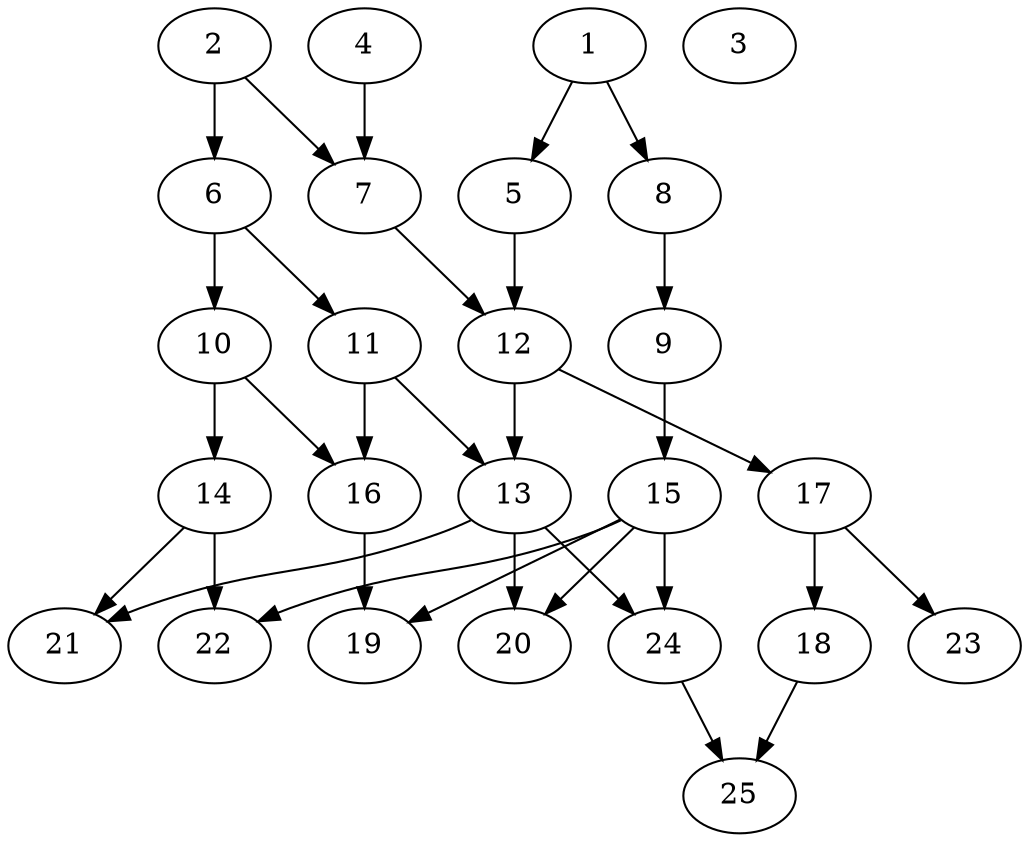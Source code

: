 // DAG (tier=2-normal, mode=compute, n=25, ccr=0.390, fat=0.540, density=0.424, regular=0.578, jump=0.191, mindata=524288, maxdata=8388608)
// DAG automatically generated by daggen at Sun Aug 24 16:33:33 2025
// /home/ermia/Project/Environments/daggen/bin/daggen --dot --ccr 0.390 --fat 0.540 --regular 0.578 --density 0.424 --jump 0.191 --mindata 524288 --maxdata 8388608 -n 25 
digraph G {
  1 [size="191684166036947520", alpha="0.10", expect_size="95842083018473760"]
  1 -> 5 [size ="167237176524800"]
  1 -> 8 [size ="167237176524800"]
  2 [size="3266367028312509", alpha="0.07", expect_size="1633183514156254"]
  2 -> 6 [size ="52764881190912"]
  2 -> 7 [size ="52764881190912"]
  3 [size="26541247008004374528", alpha="0.20", expect_size="13270623504002187264"]
  4 [size="3649980687768187", alpha="0.02", expect_size="1824990343884093"]
  4 -> 7 [size ="259508668465152"]
  5 [size="7010157475991126016", alpha="0.09", expect_size="3505078737995563008"]
  5 -> 12 [size ="29302758309888"]
  6 [size="22747168639981453312", alpha="0.14", expect_size="11373584319990726656"]
  6 -> 10 [size ="64225607155712"]
  6 -> 11 [size ="64225607155712"]
  7 [size="222210264752193536000", alpha="0.03", expect_size="111105132376096768000"]
  7 -> 12 [size ="293494115532800"]
  8 [size="45094636455274488", alpha="0.16", expect_size="22547318227637244"]
  8 -> 9 [size ="61288923267072"]
  9 [size="81095473406926651392", alpha="0.15", expect_size="40547736703463325696"]
  9 -> 15 [size ="149883696709632"]
  10 [size="5832984540701842", alpha="0.03", expect_size="2916492270350921"]
  10 -> 14 [size ="424539028717568"]
  10 -> 16 [size ="424539028717568"]
  11 [size="19145284052287428", alpha="0.16", expect_size="9572642026143714"]
  11 -> 13 [size ="22123913412608"]
  11 -> 16 [size ="22123913412608"]
  12 [size="32548291921856954368", alpha="0.10", expect_size="16274145960928477184"]
  12 -> 13 [size ="81553409441792"]
  12 -> 17 [size ="81553409441792"]
  13 [size="105958929143198976", alpha="0.14", expect_size="52979464571599488"]
  13 -> 20 [size ="102057012887552"]
  13 -> 21 [size ="102057012887552"]
  13 -> 24 [size ="102057012887552"]
  14 [size="122058172185327952", alpha="0.04", expect_size="61029086092663976"]
  14 -> 21 [size ="143638503882752"]
  14 -> 22 [size ="143638503882752"]
  15 [size="485249676472825675776", alpha="0.04", expect_size="242624838236412837888"]
  15 -> 19 [size ="494007440375808"]
  15 -> 20 [size ="494007440375808"]
  15 -> 22 [size ="494007440375808"]
  15 -> 24 [size ="494007440375808"]
  16 [size="262647638671266676736", alpha="0.05", expect_size="131323819335633338368"]
  16 -> 19 [size ="328099564617728"]
  17 [size="1043795021222188", alpha="0.02", expect_size="521897510611094"]
  17 -> 18 [size ="41267958382592"]
  17 -> 23 [size ="41267958382592"]
  18 [size="53075984999514112000", alpha="0.11", expect_size="26537992499757056000"]
  18 -> 25 [size ="112985322291200"]
  19 [size="23596043948653543424", alpha="0.13", expect_size="11798021974326771712"]
  20 [size="272171280521975520", alpha="0.02", expect_size="136085640260987760"]
  21 [size="103778568818576576", alpha="0.20", expect_size="51889284409288288"]
  22 [size="48381000811606584", alpha="0.05", expect_size="24190500405803292"]
  23 [size="252696801772648267776", alpha="0.10", expect_size="126348400886324133888"]
  24 [size="13132365204593726", alpha="0.01", expect_size="6566182602296863"]
  24 -> 25 [size ="381300519206912"]
  25 [size="753183307228035200", alpha="0.04", expect_size="376591653614017600"]
}